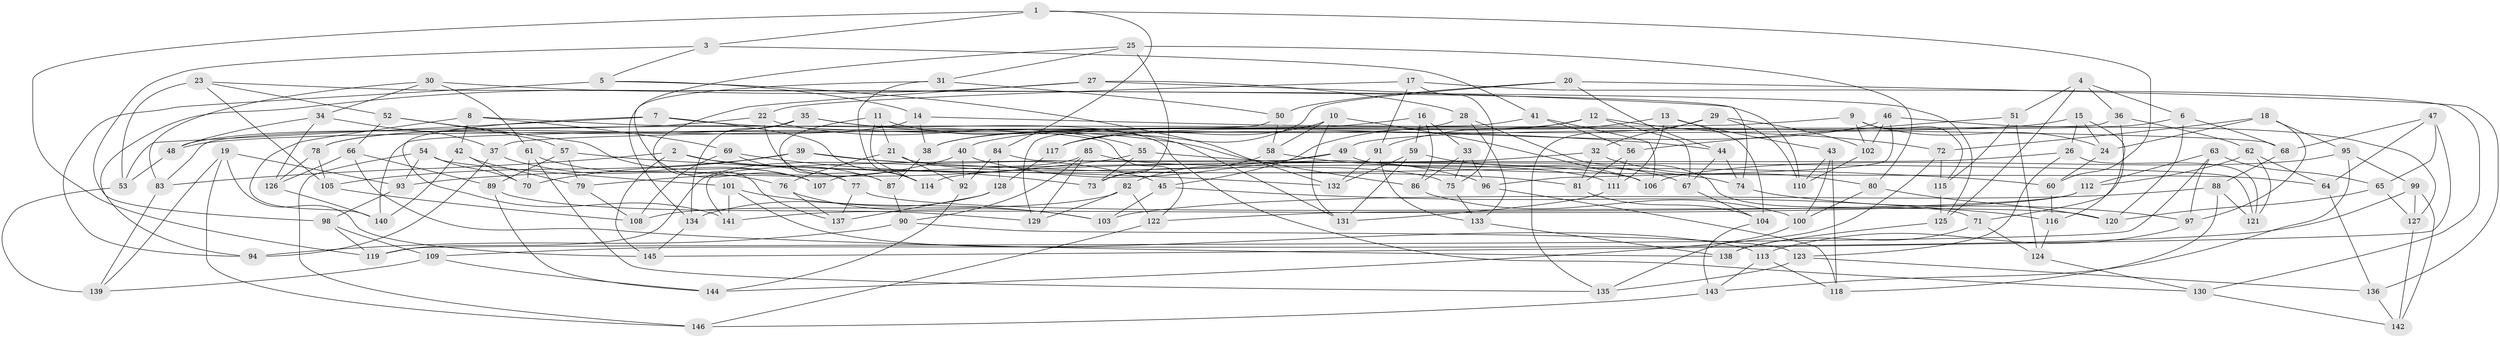 // coarse degree distribution, {4: 0.45263157894736844, 6: 0.5052631578947369, 5: 0.031578947368421054, 3: 0.010526315789473684}
// Generated by graph-tools (version 1.1) at 2025/52/02/27/25 19:52:27]
// undirected, 146 vertices, 292 edges
graph export_dot {
graph [start="1"]
  node [color=gray90,style=filled];
  1;
  2;
  3;
  4;
  5;
  6;
  7;
  8;
  9;
  10;
  11;
  12;
  13;
  14;
  15;
  16;
  17;
  18;
  19;
  20;
  21;
  22;
  23;
  24;
  25;
  26;
  27;
  28;
  29;
  30;
  31;
  32;
  33;
  34;
  35;
  36;
  37;
  38;
  39;
  40;
  41;
  42;
  43;
  44;
  45;
  46;
  47;
  48;
  49;
  50;
  51;
  52;
  53;
  54;
  55;
  56;
  57;
  58;
  59;
  60;
  61;
  62;
  63;
  64;
  65;
  66;
  67;
  68;
  69;
  70;
  71;
  72;
  73;
  74;
  75;
  76;
  77;
  78;
  79;
  80;
  81;
  82;
  83;
  84;
  85;
  86;
  87;
  88;
  89;
  90;
  91;
  92;
  93;
  94;
  95;
  96;
  97;
  98;
  99;
  100;
  101;
  102;
  103;
  104;
  105;
  106;
  107;
  108;
  109;
  110;
  111;
  112;
  113;
  114;
  115;
  116;
  117;
  118;
  119;
  120;
  121;
  122;
  123;
  124;
  125;
  126;
  127;
  128;
  129;
  130;
  131;
  132;
  133;
  134;
  135;
  136;
  137;
  138;
  139;
  140;
  141;
  142;
  143;
  144;
  145;
  146;
  1 -- 60;
  1 -- 119;
  1 -- 84;
  1 -- 3;
  2 -- 87;
  2 -- 81;
  2 -- 145;
  2 -- 83;
  3 -- 41;
  3 -- 98;
  3 -- 5;
  4 -- 36;
  4 -- 51;
  4 -- 6;
  4 -- 125;
  5 -- 132;
  5 -- 14;
  5 -- 94;
  6 -- 120;
  6 -- 68;
  6 -- 49;
  7 -- 44;
  7 -- 53;
  7 -- 114;
  7 -- 141;
  8 -- 140;
  8 -- 69;
  8 -- 122;
  8 -- 42;
  9 -- 102;
  9 -- 115;
  9 -- 37;
  9 -- 24;
  10 -- 117;
  10 -- 106;
  10 -- 58;
  10 -- 131;
  11 -- 131;
  11 -- 21;
  11 -- 77;
  11 -- 114;
  12 -- 40;
  12 -- 67;
  12 -- 72;
  12 -- 45;
  13 -- 91;
  13 -- 43;
  13 -- 111;
  13 -- 104;
  14 -- 68;
  14 -- 38;
  14 -- 78;
  15 -- 116;
  15 -- 24;
  15 -- 26;
  15 -- 48;
  16 -- 86;
  16 -- 33;
  16 -- 38;
  16 -- 59;
  17 -- 75;
  17 -- 91;
  17 -- 22;
  17 -- 130;
  18 -- 97;
  18 -- 95;
  18 -- 72;
  18 -- 24;
  19 -- 139;
  19 -- 93;
  19 -- 145;
  19 -- 146;
  20 -- 136;
  20 -- 50;
  20 -- 44;
  20 -- 117;
  21 -- 92;
  21 -- 76;
  21 -- 75;
  22 -- 87;
  22 -- 78;
  22 -- 55;
  23 -- 105;
  23 -- 53;
  23 -- 110;
  23 -- 52;
  24 -- 60;
  25 -- 31;
  25 -- 107;
  25 -- 80;
  25 -- 73;
  26 -- 114;
  26 -- 123;
  26 -- 121;
  27 -- 137;
  27 -- 94;
  27 -- 74;
  27 -- 28;
  28 -- 133;
  28 -- 38;
  28 -- 71;
  29 -- 135;
  29 -- 102;
  29 -- 32;
  29 -- 110;
  30 -- 125;
  30 -- 83;
  30 -- 34;
  30 -- 61;
  31 -- 50;
  31 -- 114;
  31 -- 134;
  32 -- 80;
  32 -- 107;
  32 -- 81;
  33 -- 75;
  33 -- 86;
  33 -- 96;
  34 -- 126;
  34 -- 48;
  34 -- 37;
  35 -- 48;
  35 -- 86;
  35 -- 134;
  35 -- 130;
  36 -- 62;
  36 -- 71;
  36 -- 140;
  37 -- 94;
  37 -- 76;
  38 -- 87;
  39 -- 105;
  39 -- 70;
  39 -- 45;
  39 -- 60;
  40 -- 79;
  40 -- 96;
  40 -- 92;
  41 -- 106;
  41 -- 56;
  41 -- 83;
  42 -- 79;
  42 -- 70;
  42 -- 140;
  43 -- 110;
  43 -- 118;
  43 -- 100;
  44 -- 74;
  44 -- 67;
  45 -- 116;
  45 -- 103;
  46 -- 102;
  46 -- 96;
  46 -- 127;
  46 -- 117;
  47 -- 64;
  47 -- 68;
  47 -- 65;
  47 -- 145;
  48 -- 53;
  49 -- 64;
  49 -- 141;
  49 -- 82;
  50 -- 58;
  50 -- 129;
  51 -- 56;
  51 -- 115;
  51 -- 124;
  52 -- 107;
  52 -- 57;
  52 -- 66;
  53 -- 139;
  54 -- 101;
  54 -- 146;
  54 -- 70;
  54 -- 93;
  55 -- 93;
  55 -- 106;
  55 -- 73;
  56 -- 111;
  56 -- 81;
  57 -- 89;
  57 -- 79;
  57 -- 132;
  58 -- 74;
  58 -- 73;
  59 -- 131;
  59 -- 132;
  59 -- 67;
  60 -- 116;
  61 -- 135;
  61 -- 70;
  61 -- 107;
  62 -- 121;
  62 -- 112;
  62 -- 64;
  63 -- 112;
  63 -- 65;
  63 -- 119;
  63 -- 97;
  64 -- 136;
  65 -- 120;
  65 -- 127;
  66 -- 89;
  66 -- 126;
  66 -- 138;
  67 -- 104;
  68 -- 88;
  69 -- 108;
  69 -- 77;
  69 -- 73;
  71 -- 124;
  71 -- 138;
  72 -- 144;
  72 -- 115;
  74 -- 97;
  75 -- 133;
  76 -- 137;
  76 -- 103;
  77 -- 120;
  77 -- 137;
  78 -- 105;
  78 -- 126;
  79 -- 108;
  80 -- 100;
  80 -- 120;
  81 -- 104;
  82 -- 108;
  82 -- 129;
  82 -- 122;
  83 -- 139;
  84 -- 92;
  84 -- 121;
  84 -- 128;
  85 -- 90;
  85 -- 129;
  85 -- 119;
  85 -- 111;
  86 -- 100;
  87 -- 90;
  88 -- 118;
  88 -- 121;
  88 -- 103;
  89 -- 129;
  89 -- 144;
  90 -- 123;
  90 -- 94;
  91 -- 132;
  91 -- 133;
  92 -- 144;
  93 -- 98;
  95 -- 99;
  95 -- 143;
  95 -- 106;
  96 -- 118;
  97 -- 113;
  98 -- 109;
  98 -- 119;
  99 -- 109;
  99 -- 142;
  99 -- 127;
  100 -- 135;
  101 -- 103;
  101 -- 113;
  101 -- 141;
  102 -- 110;
  104 -- 143;
  105 -- 108;
  109 -- 144;
  109 -- 139;
  111 -- 131;
  112 -- 141;
  112 -- 122;
  113 -- 118;
  113 -- 143;
  115 -- 125;
  116 -- 124;
  117 -- 128;
  122 -- 146;
  123 -- 135;
  123 -- 136;
  124 -- 130;
  125 -- 138;
  126 -- 140;
  127 -- 142;
  128 -- 134;
  128 -- 137;
  130 -- 142;
  133 -- 138;
  134 -- 145;
  136 -- 142;
  143 -- 146;
}
